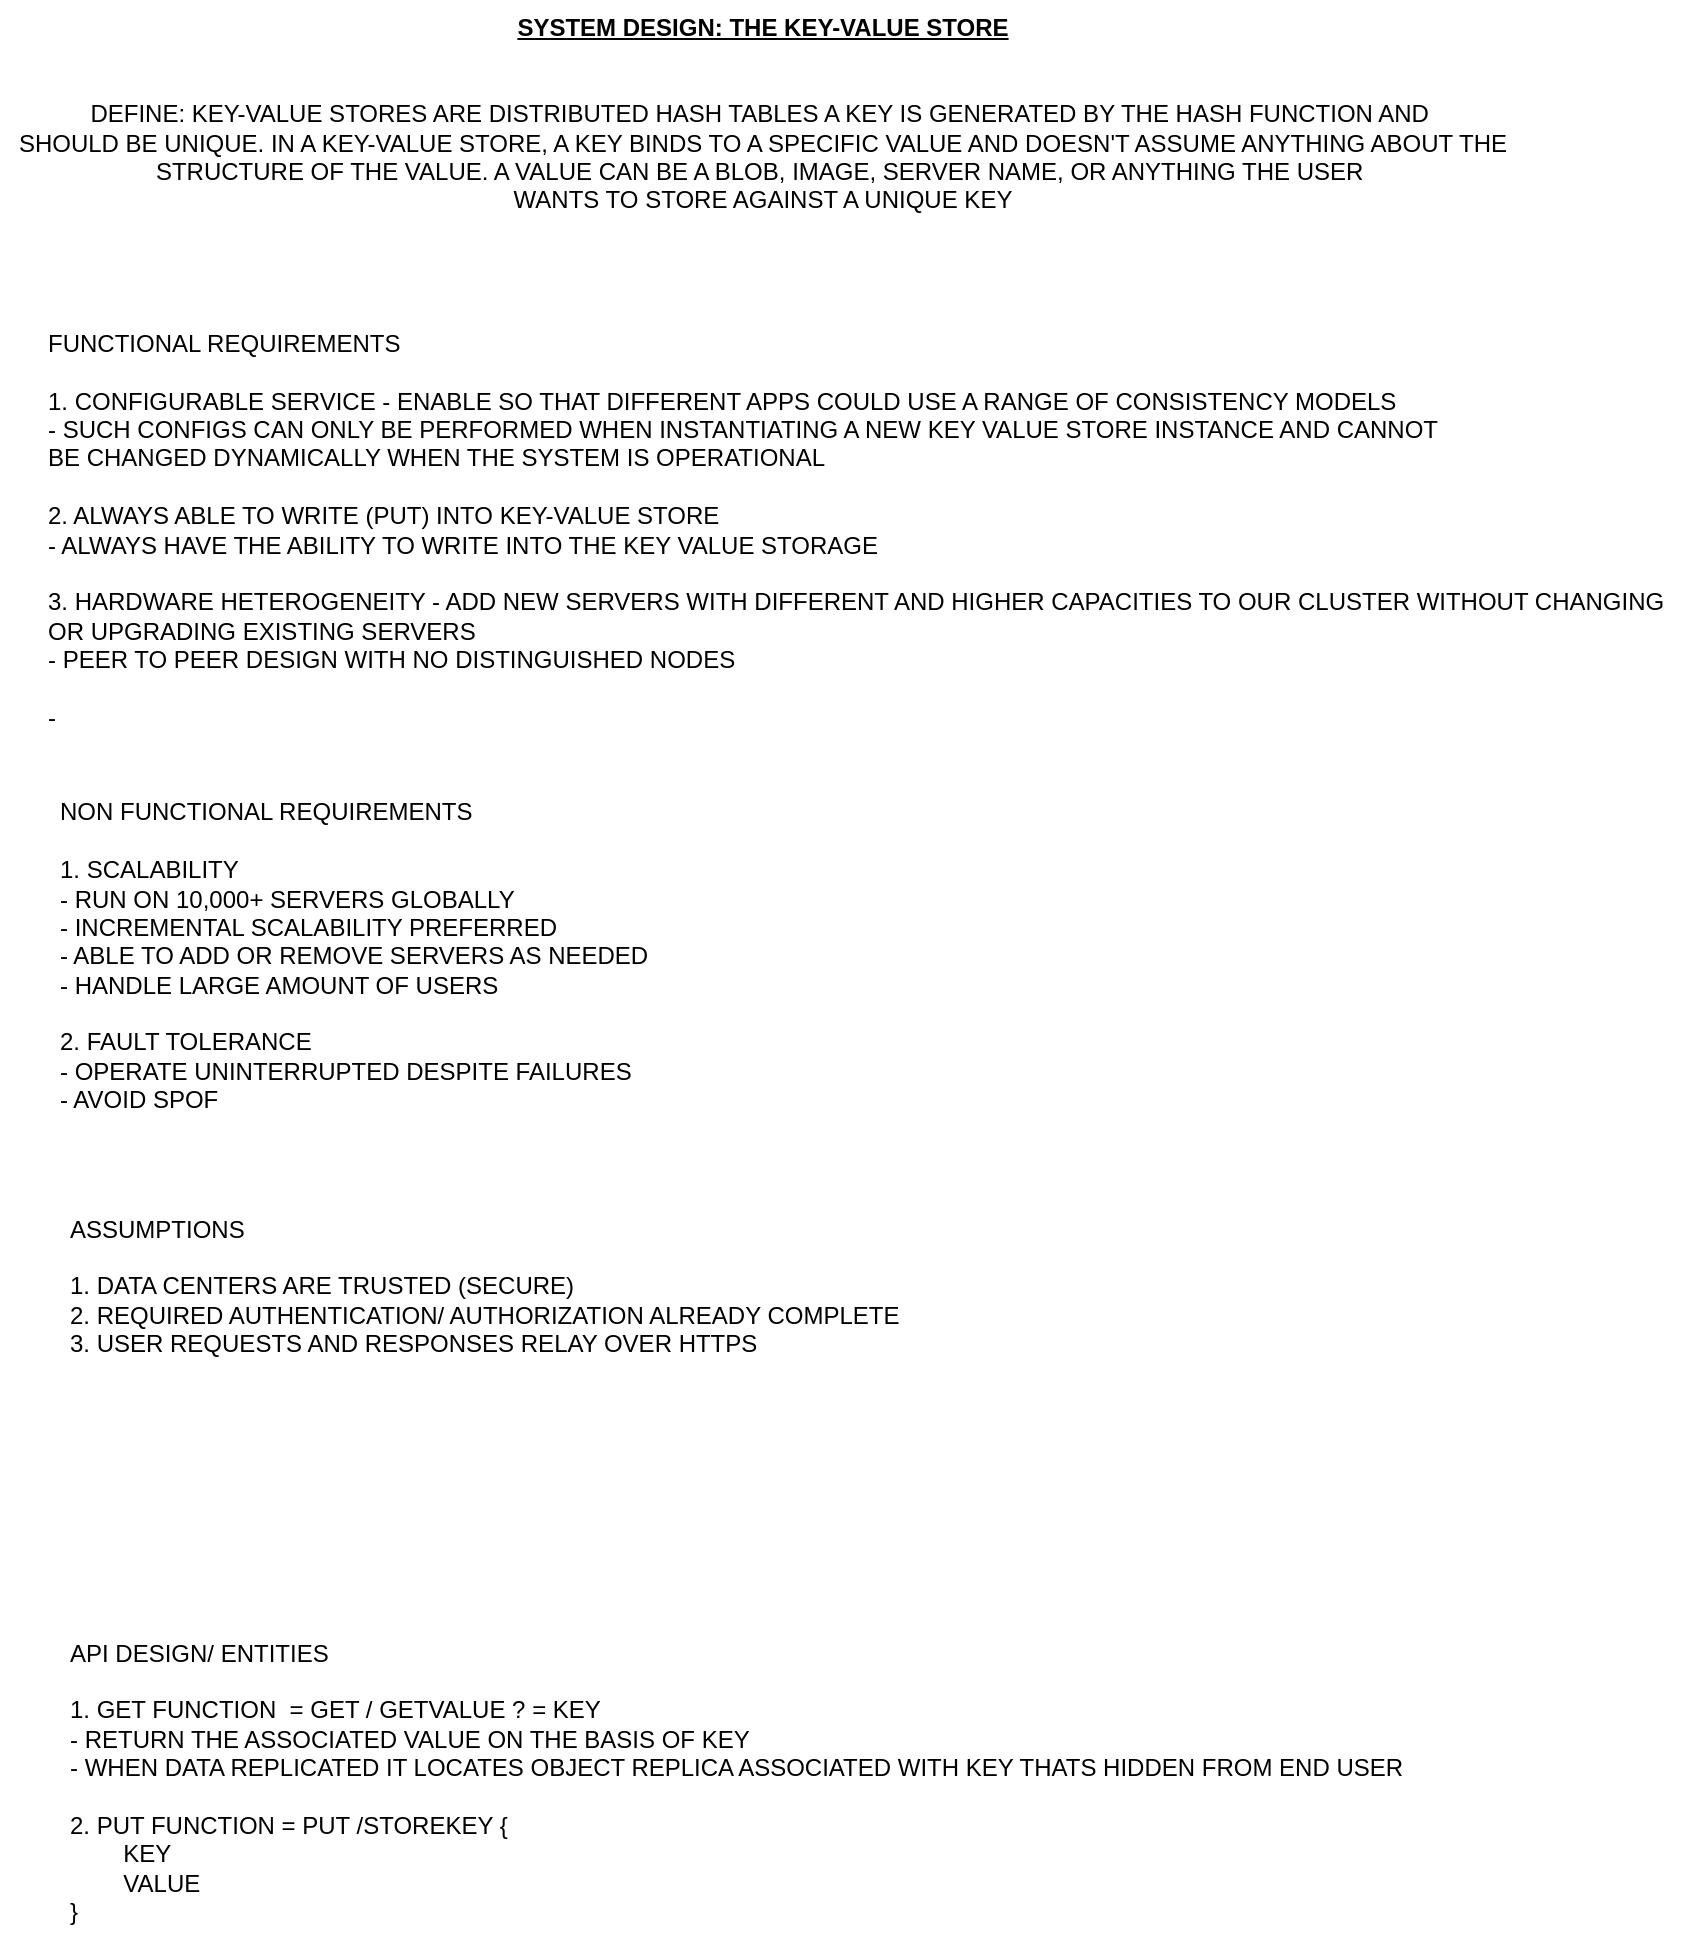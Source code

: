 <mxfile version="24.7.5">
  <diagram name="Page-1" id="pi8ZBJyIp7cMNIVJb_XH">
    <mxGraphModel dx="1461" dy="948" grid="0" gridSize="10" guides="1" tooltips="1" connect="1" arrows="1" fold="1" page="1" pageScale="1" pageWidth="850" pageHeight="1100" math="0" shadow="0">
      <root>
        <mxCell id="0" />
        <mxCell id="1" parent="0" />
        <mxCell id="gqhC3F45n1kuuKOc_tji-1" value="&lt;b&gt;&lt;u&gt;SYSTEM DESIGN: THE KEY-VALUE STORE&lt;/u&gt;&lt;/b&gt;&lt;div&gt;&lt;br&gt;&lt;/div&gt;&lt;div&gt;&lt;br&gt;&lt;/div&gt;&lt;div&gt;DEFINE: KEY-VALUE STORES ARE DISTRIBUTED HASH TABLES A KEY IS GENERATED BY THE HASH FUNCTION AND&amp;nbsp;&lt;div&gt;SHOULD BE UNIQUE. IN A KEY-VALUE STORE, A KEY BINDS TO A SPECIFIC VALUE AND DOESN&#39;T ASSUME ANYTHING ABOUT THE&lt;/div&gt;&lt;div&gt;STRUCTURE OF THE VALUE. A VALUE CAN BE A BLOB, IMAGE, SERVER NAME, OR ANYTHING THE USER&amp;nbsp;&lt;/div&gt;&lt;div&gt;WANTS TO STORE AGAINST A UNIQUE KEY&lt;/div&gt;&lt;/div&gt;" style="text;html=1;align=center;verticalAlign=middle;resizable=0;points=[];autosize=1;strokeColor=none;fillColor=none;" vertex="1" parent="1">
          <mxGeometry x="27" y="11" width="762" height="113" as="geometry" />
        </mxCell>
        <mxCell id="gqhC3F45n1kuuKOc_tji-3" value="FUNCTIONAL REQUIREMENTS&lt;div&gt;&lt;br&gt;&lt;/div&gt;&lt;div&gt;1. CONFIGURABLE SERVICE - ENABLE SO THAT DIFFERENT APPS COULD USE A RANGE OF CONSISTENCY MODELS&amp;nbsp;&lt;/div&gt;&lt;div&gt;- SUCH CONFIGS CAN ONLY BE PERFORMED WHEN INSTANTIATING A NEW KEY VALUE STORE INSTANCE AND CANNOT&amp;nbsp;&lt;/div&gt;&lt;div&gt;BE CHANGED DYNAMICALLY WHEN THE SYSTEM IS OPERATIONAL&amp;nbsp;&lt;/div&gt;&lt;div&gt;&lt;br&gt;&lt;/div&gt;&lt;div&gt;2. ALWAYS ABLE TO WRITE (PUT) INTO KEY-VALUE STORE&amp;nbsp;&lt;/div&gt;&lt;div&gt;- ALWAYS HAVE THE ABILITY TO WRITE INTO THE KEY VALUE STORAGE&lt;/div&gt;&lt;div&gt;&lt;br&gt;&lt;/div&gt;&lt;div&gt;3. HARDWARE HETEROGENEITY - ADD NEW SERVERS WITH DIFFERENT AND HIGHER CAPACITIES TO OUR CLUSTER WITHOUT CHANGING&amp;nbsp;&lt;/div&gt;&lt;div&gt;OR UPGRADING EXISTING SERVERS&amp;nbsp;&lt;/div&gt;&lt;div&gt;- PEER TO PEER DESIGN WITH NO DISTINGUISHED NODES&lt;/div&gt;&lt;div&gt;&lt;br&gt;&lt;/div&gt;&lt;div&gt;-&lt;/div&gt;" style="text;html=1;align=left;verticalAlign=middle;resizable=0;points=[];autosize=1;strokeColor=none;fillColor=none;" vertex="1" parent="1">
          <mxGeometry x="49" y="169" width="829" height="214" as="geometry" />
        </mxCell>
        <mxCell id="gqhC3F45n1kuuKOc_tji-4" value="NON FUNCTIONAL REQUIREMENTS&amp;nbsp;&lt;div&gt;&lt;br&gt;&lt;/div&gt;&lt;div&gt;1. SCALABILITY&lt;/div&gt;&lt;div&gt;- RUN ON 10,000+ SERVERS GLOBALLY&lt;/div&gt;&lt;div&gt;- INCREMENTAL SCALABILITY PREFERRED&lt;/div&gt;&lt;div&gt;- ABLE TO ADD OR REMOVE SERVERS AS NEEDED&lt;/div&gt;&lt;div&gt;- HANDLE LARGE AMOUNT OF USERS&lt;/div&gt;&lt;div&gt;&lt;br&gt;&lt;/div&gt;&lt;div&gt;2. FAULT TOLERANCE&lt;/div&gt;&lt;div&gt;- OPERATE UNINTERRUPTED DESPITE FAILURES&lt;/div&gt;&lt;div&gt;- AVOID SPOF&lt;/div&gt;" style="text;html=1;align=left;verticalAlign=middle;resizable=0;points=[];autosize=1;strokeColor=none;fillColor=none;" vertex="1" parent="1">
          <mxGeometry x="55" y="404" width="312" height="170" as="geometry" />
        </mxCell>
        <mxCell id="gqhC3F45n1kuuKOc_tji-5" value="ASSUMPTIONS&lt;div&gt;&lt;br&gt;&lt;/div&gt;&lt;div&gt;1. DATA CENTERS ARE TRUSTED (SECURE)&lt;/div&gt;&lt;div&gt;2. REQUIRED AUTHENTICATION/ AUTHORIZATION ALREADY COMPLETE&amp;nbsp;&lt;/div&gt;&lt;div&gt;3. USER REQUESTS AND RESPONSES RELAY OVER HTTPS&lt;/div&gt;" style="text;html=1;align=left;verticalAlign=middle;resizable=0;points=[];autosize=1;strokeColor=none;fillColor=none;" vertex="1" parent="1">
          <mxGeometry x="60" y="612" width="436" height="84" as="geometry" />
        </mxCell>
        <mxCell id="gqhC3F45n1kuuKOc_tji-6" value="API DESIGN/ ENTITIES&lt;div&gt;&lt;br&gt;&lt;/div&gt;&lt;div&gt;1. GET FUNCTION&amp;nbsp;&amp;nbsp;&lt;span style=&quot;background-color: initial;&quot;&gt;= GET / GETVALUE ? = KEY&lt;/span&gt;&lt;/div&gt;&lt;div&gt;- RETURN THE ASSOCIATED VALUE ON THE BASIS OF KEY&lt;/div&gt;&lt;div style=&quot;&quot;&gt;- WHEN DATA REPLICATED IT LOCATES OBJECT REPLICA ASSOCIATED WITH KEY THATS HIDDEN FROM END USER&lt;/div&gt;&lt;div style=&quot;&quot;&gt;&lt;br&gt;&lt;/div&gt;&lt;div style=&quot;&quot;&gt;2. PUT FUNCTION = PUT /STOREKEY {&lt;/div&gt;&lt;div style=&quot;&quot;&gt;&lt;span style=&quot;white-space: pre;&quot;&gt;&#x9;&lt;/span&gt;KEY&lt;br&gt;&lt;/div&gt;&lt;div style=&quot;&quot;&gt;&lt;span style=&quot;white-space: pre;&quot;&gt;&#x9;&lt;/span&gt;VALUE&lt;br&gt;&lt;/div&gt;&lt;div style=&quot;&quot;&gt;}&lt;/div&gt;" style="text;html=1;align=left;verticalAlign=middle;resizable=0;points=[];autosize=1;strokeColor=none;fillColor=none;" vertex="1" parent="1">
          <mxGeometry x="60" y="824" width="685" height="156" as="geometry" />
        </mxCell>
      </root>
    </mxGraphModel>
  </diagram>
</mxfile>
